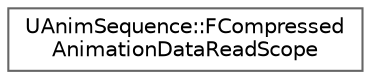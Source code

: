 digraph "Graphical Class Hierarchy"
{
 // INTERACTIVE_SVG=YES
 // LATEX_PDF_SIZE
  bgcolor="transparent";
  edge [fontname=Helvetica,fontsize=10,labelfontname=Helvetica,labelfontsize=10];
  node [fontname=Helvetica,fontsize=10,shape=box,height=0.2,width=0.4];
  rankdir="LR";
  Node0 [id="Node000000",label="UAnimSequence::FCompressed\lAnimationDataReadScope",height=0.2,width=0.4,color="grey40", fillcolor="white", style="filled",URL="$d6/dfd/structUAnimSequence_1_1FCompressedAnimationDataReadScope.html",tooltip="Helper struct to enter/leave compressed data lock in read-mode."];
}
